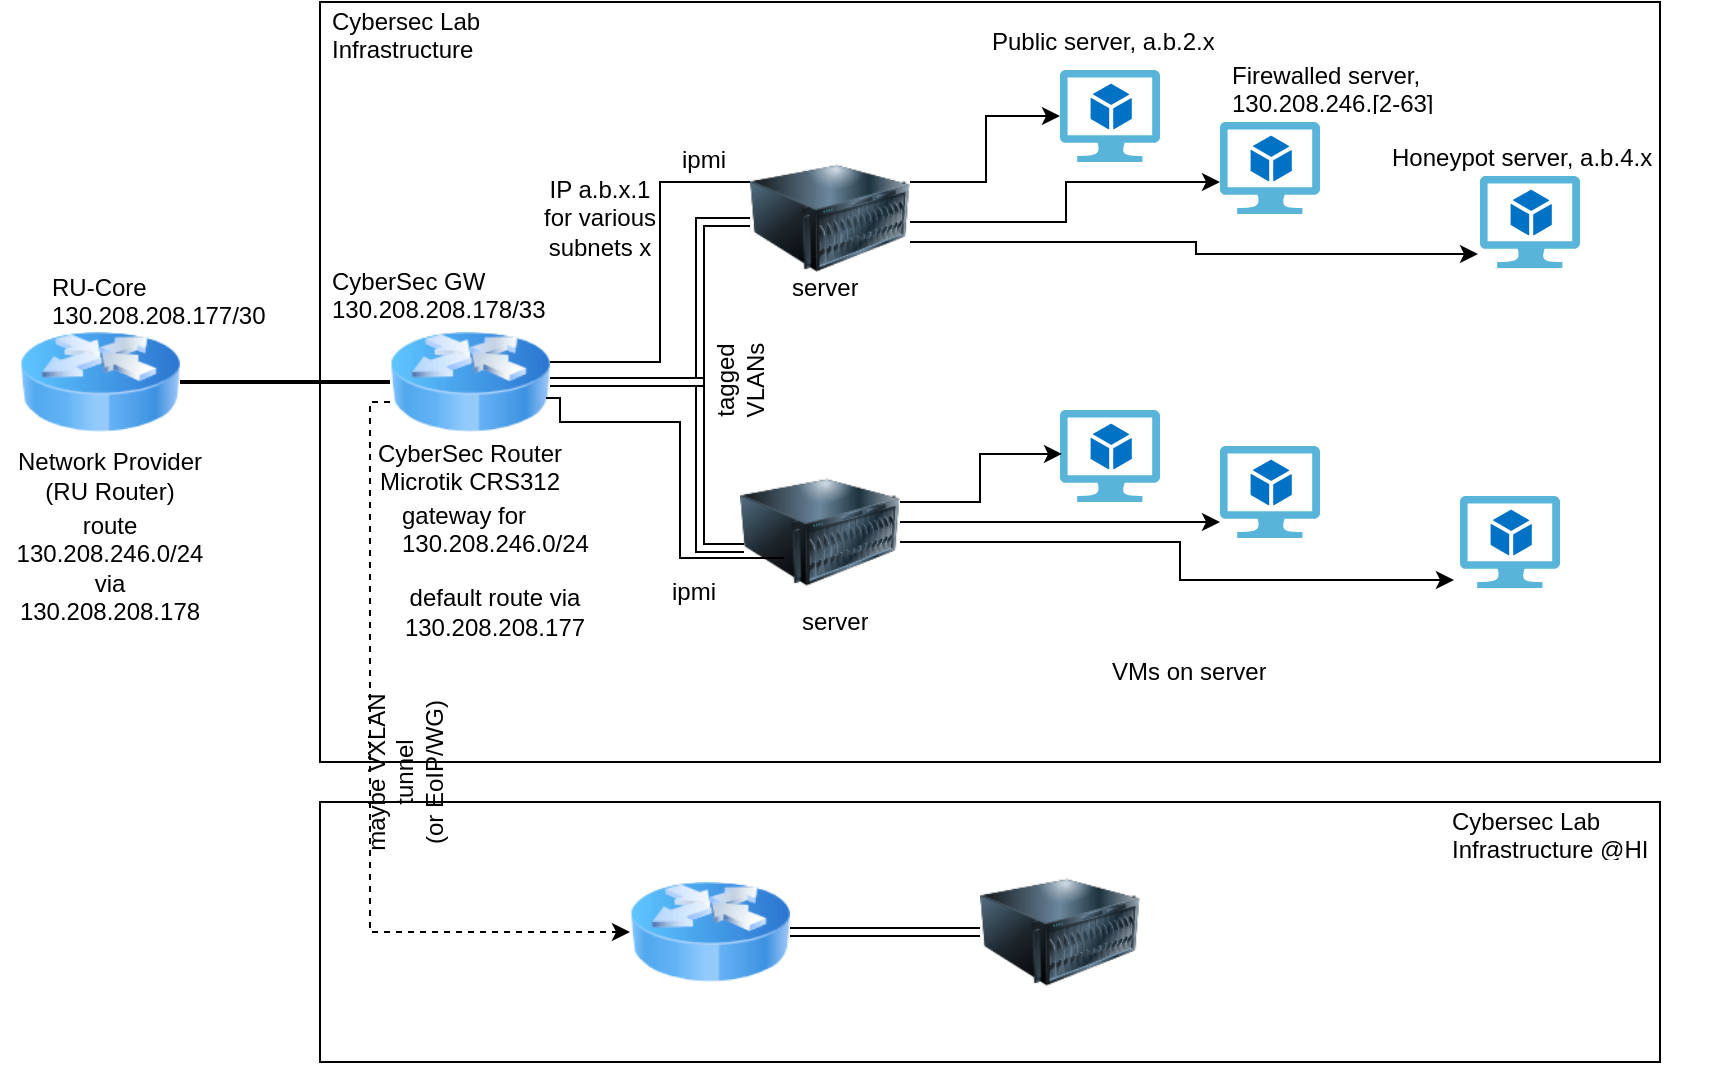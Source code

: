 <mxfile version="24.3.1" type="github">
  <diagram name="Page-1" id="b1ZbSb1HQQlXtpQF5GNT">
    <mxGraphModel dx="1093" dy="771" grid="1" gridSize="10" guides="1" tooltips="1" connect="1" arrows="1" fold="1" page="1" pageScale="1" pageWidth="850" pageHeight="1100" math="0" shadow="0">
      <root>
        <mxCell id="0" />
        <mxCell id="1" parent="0" />
        <mxCell id="WSbuI79znbz57cqoa5AI-50" value="" style="rounded=0;whiteSpace=wrap;html=1;fillColor=none;" parent="1" vertex="1">
          <mxGeometry x="170" y="440" width="670" height="130" as="geometry" />
        </mxCell>
        <mxCell id="WSbuI79znbz57cqoa5AI-47" value="" style="rounded=0;whiteSpace=wrap;html=1;fillColor=none;" parent="1" vertex="1">
          <mxGeometry x="170" y="40" width="670" height="380" as="geometry" />
        </mxCell>
        <mxCell id="WSbuI79znbz57cqoa5AI-18" value="" style="edgeStyle=orthogonalEdgeStyle;rounded=0;orthogonalLoop=1;jettySize=auto;html=1;strokeColor=default;endArrow=none;endFill=0;strokeWidth=2;" parent="1" source="WSbuI79znbz57cqoa5AI-1" target="WSbuI79znbz57cqoa5AI-2" edge="1">
          <mxGeometry relative="1" as="geometry" />
        </mxCell>
        <mxCell id="WSbuI79znbz57cqoa5AI-1" value="" style="image;html=1;image=img/lib/clip_art/networking/Router_Icon_128x128.png" parent="1" vertex="1">
          <mxGeometry x="20" y="190" width="80" height="80" as="geometry" />
        </mxCell>
        <mxCell id="WSbuI79znbz57cqoa5AI-24" style="edgeStyle=orthogonalEdgeStyle;rounded=0;orthogonalLoop=1;jettySize=auto;html=1;shape=link;" parent="1" source="WSbuI79znbz57cqoa5AI-2" target="WSbuI79znbz57cqoa5AI-3" edge="1">
          <mxGeometry relative="1" as="geometry">
            <Array as="points">
              <mxPoint x="360" y="230" />
              <mxPoint x="360" y="150" />
            </Array>
          </mxGeometry>
        </mxCell>
        <mxCell id="WSbuI79znbz57cqoa5AI-54" style="edgeStyle=orthogonalEdgeStyle;rounded=0;orthogonalLoop=1;jettySize=auto;html=1;dashed=1;" parent="1" source="WSbuI79znbz57cqoa5AI-2" target="WSbuI79znbz57cqoa5AI-51" edge="1">
          <mxGeometry relative="1" as="geometry">
            <mxPoint x="190" y="230" as="sourcePoint" />
            <mxPoint x="220" y="508" as="targetPoint" />
            <Array as="points">
              <mxPoint x="195" y="240" />
              <mxPoint x="195" y="505" />
            </Array>
          </mxGeometry>
        </mxCell>
        <mxCell id="WSbuI79znbz57cqoa5AI-2" value="" style="image;html=1;image=img/lib/clip_art/networking/Router_Icon_128x128.png" parent="1" vertex="1">
          <mxGeometry x="205" y="190" width="80" height="80" as="geometry" />
        </mxCell>
        <mxCell id="WSbuI79znbz57cqoa5AI-31" value="" style="edgeStyle=orthogonalEdgeStyle;rounded=0;orthogonalLoop=1;jettySize=auto;html=1;" parent="1" source="WSbuI79znbz57cqoa5AI-3" target="WSbuI79znbz57cqoa5AI-5" edge="1">
          <mxGeometry relative="1" as="geometry">
            <Array as="points">
              <mxPoint x="503" y="130" />
              <mxPoint x="503" y="97" />
            </Array>
          </mxGeometry>
        </mxCell>
        <mxCell id="WSbuI79znbz57cqoa5AI-32" style="edgeStyle=orthogonalEdgeStyle;rounded=0;orthogonalLoop=1;jettySize=auto;html=1;" parent="1" source="WSbuI79znbz57cqoa5AI-3" target="WSbuI79znbz57cqoa5AI-6" edge="1">
          <mxGeometry relative="1" as="geometry">
            <Array as="points">
              <mxPoint x="543" y="150" />
              <mxPoint x="543" y="130" />
            </Array>
          </mxGeometry>
        </mxCell>
        <mxCell id="WSbuI79znbz57cqoa5AI-71" style="edgeStyle=orthogonalEdgeStyle;rounded=0;orthogonalLoop=1;jettySize=auto;html=1;endArrow=none;endFill=0;" parent="1" source="WSbuI79znbz57cqoa5AI-3" edge="1">
          <mxGeometry relative="1" as="geometry">
            <mxPoint x="290" y="220" as="targetPoint" />
            <Array as="points">
              <mxPoint x="340" y="130" />
              <mxPoint x="340" y="220" />
              <mxPoint x="285" y="220" />
            </Array>
          </mxGeometry>
        </mxCell>
        <mxCell id="WSbuI79znbz57cqoa5AI-3" value="" style="image;html=1;image=img/lib/clip_art/computers/Server_128x128.png" parent="1" vertex="1">
          <mxGeometry x="385" y="108" width="80" height="80" as="geometry" />
        </mxCell>
        <mxCell id="WSbuI79znbz57cqoa5AI-35" style="edgeStyle=orthogonalEdgeStyle;rounded=0;orthogonalLoop=1;jettySize=auto;html=1;" parent="1" source="WSbuI79znbz57cqoa5AI-4" target="WSbuI79znbz57cqoa5AI-9" edge="1">
          <mxGeometry relative="1" as="geometry">
            <Array as="points">
              <mxPoint x="510" y="300" />
              <mxPoint x="510" y="300" />
            </Array>
          </mxGeometry>
        </mxCell>
        <mxCell id="WSbuI79znbz57cqoa5AI-4" value="" style="image;html=1;image=img/lib/clip_art/computers/Server_128x128.png" parent="1" vertex="1">
          <mxGeometry x="380" y="265" width="80" height="80" as="geometry" />
        </mxCell>
        <mxCell id="WSbuI79znbz57cqoa5AI-5" value="" style="image;sketch=0;aspect=fixed;html=1;points=[];align=center;fontSize=12;image=img/lib/mscae/Virtual_Machine_2.svg;" parent="1" vertex="1">
          <mxGeometry x="540" y="74" width="50" height="46" as="geometry" />
        </mxCell>
        <mxCell id="WSbuI79znbz57cqoa5AI-6" value="" style="image;sketch=0;aspect=fixed;html=1;points=[];align=center;fontSize=12;image=img/lib/mscae/Virtual_Machine_2.svg;" parent="1" vertex="1">
          <mxGeometry x="620" y="100" width="50" height="46" as="geometry" />
        </mxCell>
        <mxCell id="WSbuI79znbz57cqoa5AI-7" value="" style="image;sketch=0;aspect=fixed;html=1;points=[];align=center;fontSize=12;image=img/lib/mscae/Virtual_Machine_2.svg;" parent="1" vertex="1">
          <mxGeometry x="750" y="127" width="50" height="46" as="geometry" />
        </mxCell>
        <mxCell id="WSbuI79znbz57cqoa5AI-8" value="" style="image;sketch=0;aspect=fixed;html=1;points=[];align=center;fontSize=12;image=img/lib/mscae/Virtual_Machine_2.svg;" parent="1" vertex="1">
          <mxGeometry x="540" y="244" width="50" height="46" as="geometry" />
        </mxCell>
        <mxCell id="WSbuI79znbz57cqoa5AI-9" value="" style="image;sketch=0;aspect=fixed;html=1;points=[];align=center;fontSize=12;image=img/lib/mscae/Virtual_Machine_2.svg;" parent="1" vertex="1">
          <mxGeometry x="620" y="262" width="50" height="46" as="geometry" />
        </mxCell>
        <mxCell id="WSbuI79znbz57cqoa5AI-10" value="" style="image;sketch=0;aspect=fixed;html=1;points=[];align=center;fontSize=12;image=img/lib/mscae/Virtual_Machine_2.svg;" parent="1" vertex="1">
          <mxGeometry x="740" y="287" width="50" height="46" as="geometry" />
        </mxCell>
        <mxCell id="WSbuI79znbz57cqoa5AI-11" value="Network Provider (RU Router)" style="text;html=1;align=center;verticalAlign=middle;whiteSpace=wrap;rounded=0;" parent="1" vertex="1">
          <mxGeometry x="10" y="262" width="110" height="30" as="geometry" />
        </mxCell>
        <mxCell id="WSbuI79znbz57cqoa5AI-12" value="&lt;div&gt;CyberSec Router&lt;/div&gt;&lt;div&gt;Microtik CRS312&lt;/div&gt;&lt;div&gt;&lt;br&gt;&lt;/div&gt;" style="text;html=1;align=center;verticalAlign=middle;whiteSpace=wrap;rounded=0;" parent="1" vertex="1">
          <mxGeometry x="190" y="265" width="110" height="30" as="geometry" />
        </mxCell>
        <mxCell id="WSbuI79znbz57cqoa5AI-26" value="&lt;div&gt;gateway for 130.208.246.0/24&lt;/div&gt;&lt;div&gt;&lt;br&gt;&lt;/div&gt;" style="text;strokeColor=none;fillColor=none;align=left;verticalAlign=middle;spacingLeft=4;spacingRight=4;overflow=hidden;points=[[0,0.5],[1,0.5]];portConstraint=eastwest;rotatable=0;whiteSpace=wrap;html=1;" parent="1" vertex="1">
          <mxGeometry x="205" y="287" width="105" height="30" as="geometry" />
        </mxCell>
        <mxCell id="WSbuI79znbz57cqoa5AI-33" style="edgeStyle=orthogonalEdgeStyle;rounded=0;orthogonalLoop=1;jettySize=auto;html=1;entryX=-0.02;entryY=0.848;entryDx=0;entryDy=0;entryPerimeter=0;" parent="1" source="WSbuI79znbz57cqoa5AI-3" target="WSbuI79znbz57cqoa5AI-7" edge="1">
          <mxGeometry relative="1" as="geometry">
            <Array as="points">
              <mxPoint x="608" y="160" />
              <mxPoint x="608" y="166" />
            </Array>
          </mxGeometry>
        </mxCell>
        <mxCell id="WSbuI79znbz57cqoa5AI-34" style="edgeStyle=orthogonalEdgeStyle;rounded=0;orthogonalLoop=1;jettySize=auto;html=1;entryX=0.02;entryY=0.478;entryDx=0;entryDy=0;entryPerimeter=0;" parent="1" source="WSbuI79znbz57cqoa5AI-4" target="WSbuI79znbz57cqoa5AI-8" edge="1">
          <mxGeometry relative="1" as="geometry">
            <Array as="points">
              <mxPoint x="500" y="290" />
              <mxPoint x="500" y="266" />
            </Array>
          </mxGeometry>
        </mxCell>
        <mxCell id="WSbuI79znbz57cqoa5AI-36" style="edgeStyle=orthogonalEdgeStyle;rounded=0;orthogonalLoop=1;jettySize=auto;html=1;entryX=-0.06;entryY=0.913;entryDx=0;entryDy=0;entryPerimeter=0;" parent="1" source="WSbuI79znbz57cqoa5AI-4" target="WSbuI79znbz57cqoa5AI-10" edge="1">
          <mxGeometry relative="1" as="geometry">
            <Array as="points">
              <mxPoint x="600" y="310" />
              <mxPoint x="600" y="329" />
            </Array>
          </mxGeometry>
        </mxCell>
        <mxCell id="WSbuI79znbz57cqoa5AI-38" value="&lt;div&gt;server&lt;/div&gt;&lt;div&gt;&lt;br&gt;&lt;/div&gt;" style="text;strokeColor=none;fillColor=none;align=left;verticalAlign=middle;spacingLeft=4;spacingRight=4;overflow=hidden;points=[[0,0.5],[1,0.5]];portConstraint=eastwest;rotatable=0;whiteSpace=wrap;html=1;" parent="1" vertex="1">
          <mxGeometry x="405" y="340" width="80" height="30" as="geometry" />
        </mxCell>
        <mxCell id="WSbuI79znbz57cqoa5AI-40" value="VMs on server" style="text;strokeColor=none;fillColor=none;align=left;verticalAlign=middle;spacingLeft=4;spacingRight=4;overflow=hidden;points=[[0,0.5],[1,0.5]];portConstraint=eastwest;rotatable=0;whiteSpace=wrap;html=1;" parent="1" vertex="1">
          <mxGeometry x="560" y="360" width="180" height="30" as="geometry" />
        </mxCell>
        <mxCell id="WSbuI79znbz57cqoa5AI-41" value="IP a.b.x.1&lt;br&gt;for various subnets x" style="text;html=1;align=center;verticalAlign=middle;whiteSpace=wrap;rounded=0;" parent="1" vertex="1">
          <mxGeometry x="280" y="96.5" width="60" height="103" as="geometry" />
        </mxCell>
        <mxCell id="WSbuI79znbz57cqoa5AI-42" style="edgeStyle=orthogonalEdgeStyle;rounded=0;orthogonalLoop=1;jettySize=auto;html=1;entryX=0.025;entryY=0.6;entryDx=0;entryDy=0;entryPerimeter=0;shape=link;" parent="1" source="WSbuI79znbz57cqoa5AI-2" target="WSbuI79znbz57cqoa5AI-4" edge="1">
          <mxGeometry relative="1" as="geometry">
            <Array as="points">
              <mxPoint x="360" y="230" />
              <mxPoint x="360" y="313" />
            </Array>
          </mxGeometry>
        </mxCell>
        <mxCell id="WSbuI79znbz57cqoa5AI-44" value="&lt;div&gt;CyberSec GW&lt;/div&gt;&lt;div&gt;130.208.208.178/33&lt;/div&gt;&lt;div&gt;&lt;br&gt;&lt;/div&gt;" style="text;strokeColor=none;fillColor=none;align=left;verticalAlign=middle;spacingLeft=4;spacingRight=4;overflow=hidden;points=[[0,0.5],[1,0.5]];portConstraint=eastwest;rotatable=0;whiteSpace=wrap;html=1;" parent="1" vertex="1">
          <mxGeometry x="170" y="170" width="120" height="29.5" as="geometry" />
        </mxCell>
        <mxCell id="WSbuI79znbz57cqoa5AI-45" value="&lt;div&gt;RU-Core&lt;/div&gt;&lt;div&gt;130.208.208.177/30&lt;/div&gt;" style="text;strokeColor=none;fillColor=none;align=left;verticalAlign=middle;spacingLeft=4;spacingRight=4;overflow=hidden;points=[[0,0.5],[1,0.5]];portConstraint=eastwest;rotatable=0;whiteSpace=wrap;html=1;" parent="1" vertex="1">
          <mxGeometry x="30" y="173" width="140" height="30" as="geometry" />
        </mxCell>
        <mxCell id="WSbuI79znbz57cqoa5AI-46" value="&lt;div&gt;default route via 130.208.208.177&lt;/div&gt;" style="text;html=1;align=center;verticalAlign=middle;whiteSpace=wrap;rounded=0;" parent="1" vertex="1">
          <mxGeometry x="205" y="320" width="105" height="50" as="geometry" />
        </mxCell>
        <mxCell id="WSbuI79znbz57cqoa5AI-48" value="&lt;div&gt;Cybersec Lab Infrastructure&lt;/div&gt;&lt;div&gt;&lt;br&gt;&lt;/div&gt;" style="text;strokeColor=none;fillColor=none;align=left;verticalAlign=middle;spacingLeft=4;spacingRight=4;overflow=hidden;points=[[0,0.5],[1,0.5]];portConstraint=eastwest;rotatable=0;whiteSpace=wrap;html=1;" parent="1" vertex="1">
          <mxGeometry x="170" y="40" width="140" height="30" as="geometry" />
        </mxCell>
        <mxCell id="WSbuI79znbz57cqoa5AI-49" value="tagged VLANs" style="text;html=1;align=center;verticalAlign=middle;whiteSpace=wrap;rounded=0;rotation=-90;" parent="1" vertex="1">
          <mxGeometry x="350" y="214" width="60" height="30" as="geometry" />
        </mxCell>
        <mxCell id="WSbuI79znbz57cqoa5AI-59" value="" style="edgeStyle=orthogonalEdgeStyle;rounded=0;orthogonalLoop=1;jettySize=auto;html=1;shape=link;" parent="1" source="WSbuI79znbz57cqoa5AI-51" target="WSbuI79znbz57cqoa5AI-58" edge="1">
          <mxGeometry relative="1" as="geometry" />
        </mxCell>
        <mxCell id="WSbuI79znbz57cqoa5AI-51" value="" style="image;html=1;image=img/lib/clip_art/networking/Router_Icon_128x128.png" parent="1" vertex="1">
          <mxGeometry x="325" y="465" width="80" height="80" as="geometry" />
        </mxCell>
        <mxCell id="WSbuI79znbz57cqoa5AI-56" value="&lt;div&gt;maybe VXLAN tunnel&lt;/div&gt;(or EoIP/WG)" style="text;html=1;align=center;verticalAlign=middle;whiteSpace=wrap;rounded=0;rotation=-90;" parent="1" vertex="1">
          <mxGeometry x="170" y="410" width="85" height="30" as="geometry" />
        </mxCell>
        <mxCell id="WSbuI79znbz57cqoa5AI-57" value="&lt;div&gt;Cybersec Lab Infrastructure @HI&lt;/div&gt;&lt;div&gt;&lt;br&gt;&lt;/div&gt;" style="text;strokeColor=none;fillColor=none;align=left;verticalAlign=middle;spacingLeft=4;spacingRight=4;overflow=hidden;points=[[0,0.5],[1,0.5]];portConstraint=eastwest;rotatable=0;whiteSpace=wrap;html=1;" parent="1" vertex="1">
          <mxGeometry x="730" y="440" width="140" height="30" as="geometry" />
        </mxCell>
        <mxCell id="WSbuI79znbz57cqoa5AI-58" value="" style="image;html=1;image=img/lib/clip_art/computers/Server_128x128.png" parent="1" vertex="1">
          <mxGeometry x="500" y="465" width="80" height="80" as="geometry" />
        </mxCell>
        <mxCell id="WSbuI79znbz57cqoa5AI-60" value="&lt;div&gt;route 130.208.246.0/24 via 130.208.208.178&lt;br&gt;&lt;/div&gt;" style="text;html=1;align=center;verticalAlign=middle;whiteSpace=wrap;rounded=0;" parent="1" vertex="1">
          <mxGeometry x="20" y="308" width="90" height="30" as="geometry" />
        </mxCell>
        <mxCell id="WSbuI79znbz57cqoa5AI-66" value="&lt;div&gt;Public server, a.b.2.x&lt;/div&gt;&lt;div&gt;&lt;br&gt;&lt;/div&gt;" style="text;strokeColor=none;fillColor=none;align=left;verticalAlign=middle;spacingLeft=4;spacingRight=4;overflow=hidden;points=[[0,0.5],[1,0.5]];portConstraint=eastwest;rotatable=0;whiteSpace=wrap;html=1;" parent="1" vertex="1">
          <mxGeometry x="500" y="50" width="150" height="30" as="geometry" />
        </mxCell>
        <mxCell id="WSbuI79znbz57cqoa5AI-68" value="&lt;div&gt;Firewalled server, 130.208.246.[2-63]&lt;/div&gt;&lt;div&gt;&lt;br&gt;&lt;/div&gt;" style="text;strokeColor=none;fillColor=none;align=left;verticalAlign=middle;spacingLeft=4;spacingRight=4;overflow=hidden;points=[[0,0.5],[1,0.5]];portConstraint=eastwest;rotatable=0;whiteSpace=wrap;html=1;" parent="1" vertex="1">
          <mxGeometry x="620" y="66.5" width="150" height="30" as="geometry" />
        </mxCell>
        <mxCell id="WSbuI79znbz57cqoa5AI-69" value="&lt;div&gt;Honeypot server, a.b.4.x&lt;/div&gt;&lt;div&gt;&lt;br&gt;&lt;/div&gt;" style="text;strokeColor=none;fillColor=none;align=left;verticalAlign=middle;spacingLeft=4;spacingRight=4;overflow=hidden;points=[[0,0.5],[1,0.5]];portConstraint=eastwest;rotatable=0;whiteSpace=wrap;html=1;" parent="1" vertex="1">
          <mxGeometry x="700" y="108" width="150" height="30" as="geometry" />
        </mxCell>
        <mxCell id="WSbuI79znbz57cqoa5AI-72" value="&lt;div&gt;ipmi&lt;/div&gt;" style="text;strokeColor=none;fillColor=none;align=left;verticalAlign=middle;spacingLeft=4;spacingRight=4;overflow=hidden;points=[[0,0.5],[1,0.5]];portConstraint=eastwest;rotatable=0;whiteSpace=wrap;html=1;" parent="1" vertex="1">
          <mxGeometry x="345" y="104" width="80" height="30" as="geometry" />
        </mxCell>
        <mxCell id="WSbuI79znbz57cqoa5AI-73" style="edgeStyle=orthogonalEdgeStyle;rounded=0;orthogonalLoop=1;jettySize=auto;html=1;entryX=0.975;entryY=0.6;entryDx=0;entryDy=0;endArrow=none;endFill=0;entryPerimeter=0;exitX=0.775;exitY=-0.067;exitDx=0;exitDy=0;exitPerimeter=0;" parent="1" source="WSbuI79znbz57cqoa5AI-74" target="WSbuI79znbz57cqoa5AI-2" edge="1">
          <mxGeometry relative="1" as="geometry">
            <mxPoint x="390" y="330" as="sourcePoint" />
            <mxPoint x="295" y="240" as="targetPoint" />
            <Array as="points">
              <mxPoint x="350" y="318" />
              <mxPoint x="350" y="250" />
              <mxPoint x="290" y="250" />
              <mxPoint x="290" y="238" />
            </Array>
          </mxGeometry>
        </mxCell>
        <mxCell id="WSbuI79znbz57cqoa5AI-74" value="&lt;div&gt;ipmi&lt;/div&gt;" style="text;strokeColor=none;fillColor=none;align=left;verticalAlign=middle;spacingLeft=4;spacingRight=4;overflow=hidden;points=[[0,0.5],[1,0.5]];portConstraint=eastwest;rotatable=0;whiteSpace=wrap;html=1;" parent="1" vertex="1">
          <mxGeometry x="340" y="320" width="80" height="30" as="geometry" />
        </mxCell>
        <mxCell id="WSbuI79znbz57cqoa5AI-75" value="&lt;div&gt;server&lt;/div&gt;&lt;div&gt;&lt;br&gt;&lt;/div&gt;" style="text;strokeColor=none;fillColor=none;align=left;verticalAlign=middle;spacingLeft=4;spacingRight=4;overflow=hidden;points=[[0,0.5],[1,0.5]];portConstraint=eastwest;rotatable=0;whiteSpace=wrap;html=1;" parent="1" vertex="1">
          <mxGeometry x="400" y="173" width="80" height="30" as="geometry" />
        </mxCell>
      </root>
    </mxGraphModel>
  </diagram>
</mxfile>

